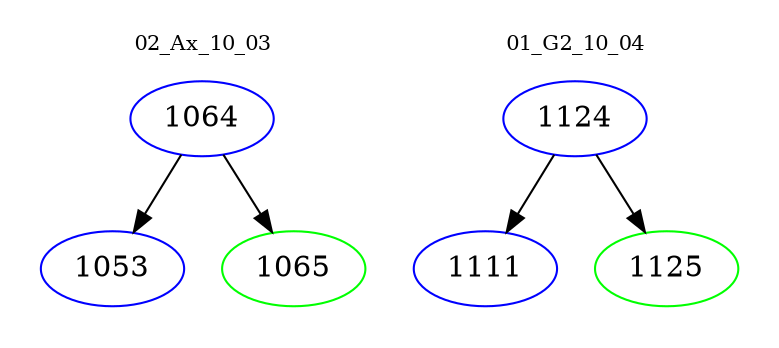 digraph{
subgraph cluster_0 {
color = white
label = "02_Ax_10_03";
fontsize=10;
T0_1064 [label="1064", color="blue"]
T0_1064 -> T0_1053 [color="black"]
T0_1053 [label="1053", color="blue"]
T0_1064 -> T0_1065 [color="black"]
T0_1065 [label="1065", color="green"]
}
subgraph cluster_1 {
color = white
label = "01_G2_10_04";
fontsize=10;
T1_1124 [label="1124", color="blue"]
T1_1124 -> T1_1111 [color="black"]
T1_1111 [label="1111", color="blue"]
T1_1124 -> T1_1125 [color="black"]
T1_1125 [label="1125", color="green"]
}
}
